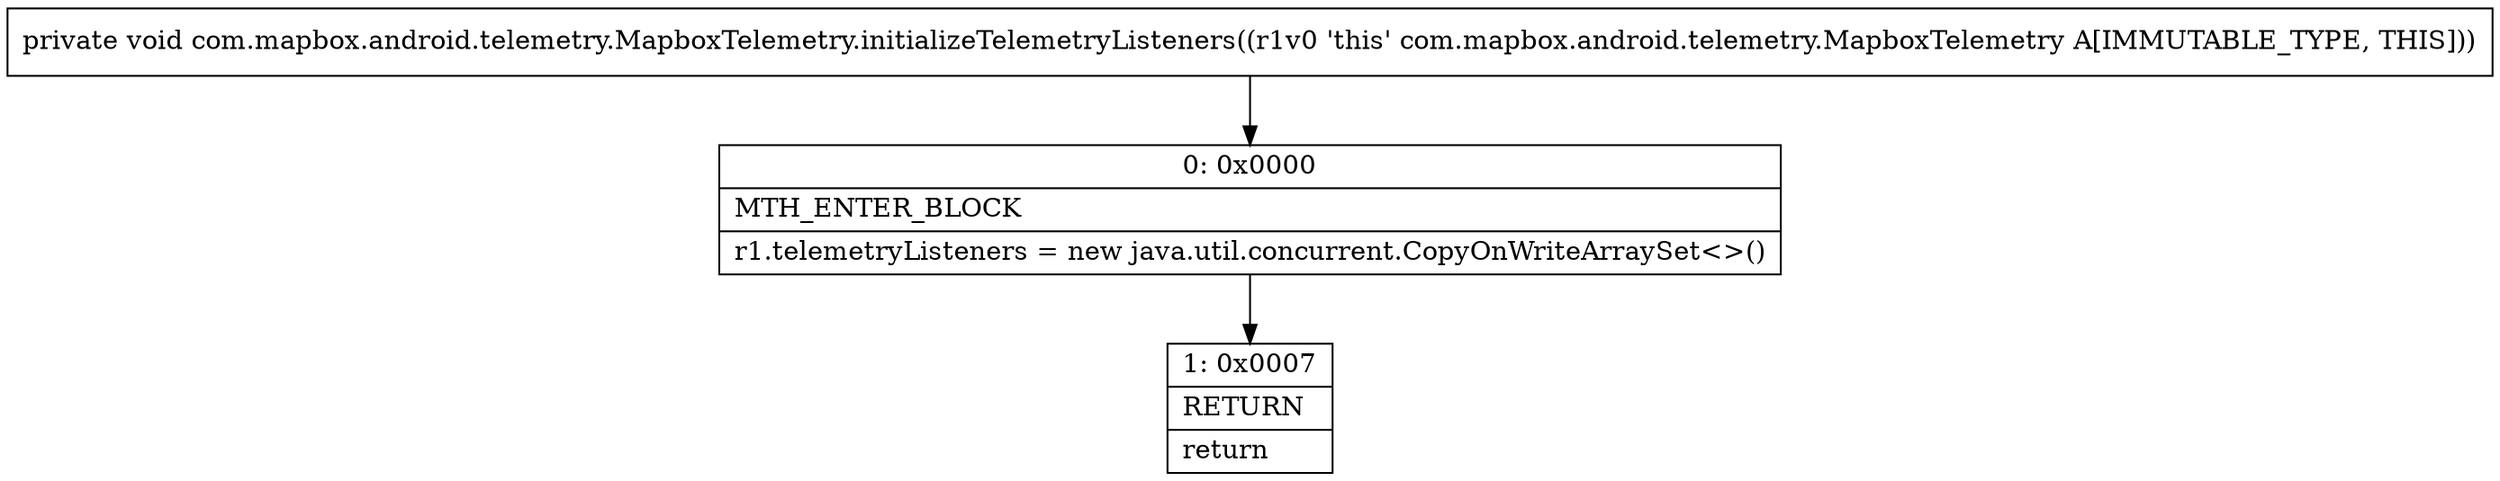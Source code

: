 digraph "CFG forcom.mapbox.android.telemetry.MapboxTelemetry.initializeTelemetryListeners()V" {
Node_0 [shape=record,label="{0\:\ 0x0000|MTH_ENTER_BLOCK\l|r1.telemetryListeners = new java.util.concurrent.CopyOnWriteArraySet\<\>()\l}"];
Node_1 [shape=record,label="{1\:\ 0x0007|RETURN\l|return\l}"];
MethodNode[shape=record,label="{private void com.mapbox.android.telemetry.MapboxTelemetry.initializeTelemetryListeners((r1v0 'this' com.mapbox.android.telemetry.MapboxTelemetry A[IMMUTABLE_TYPE, THIS])) }"];
MethodNode -> Node_0;
Node_0 -> Node_1;
}


